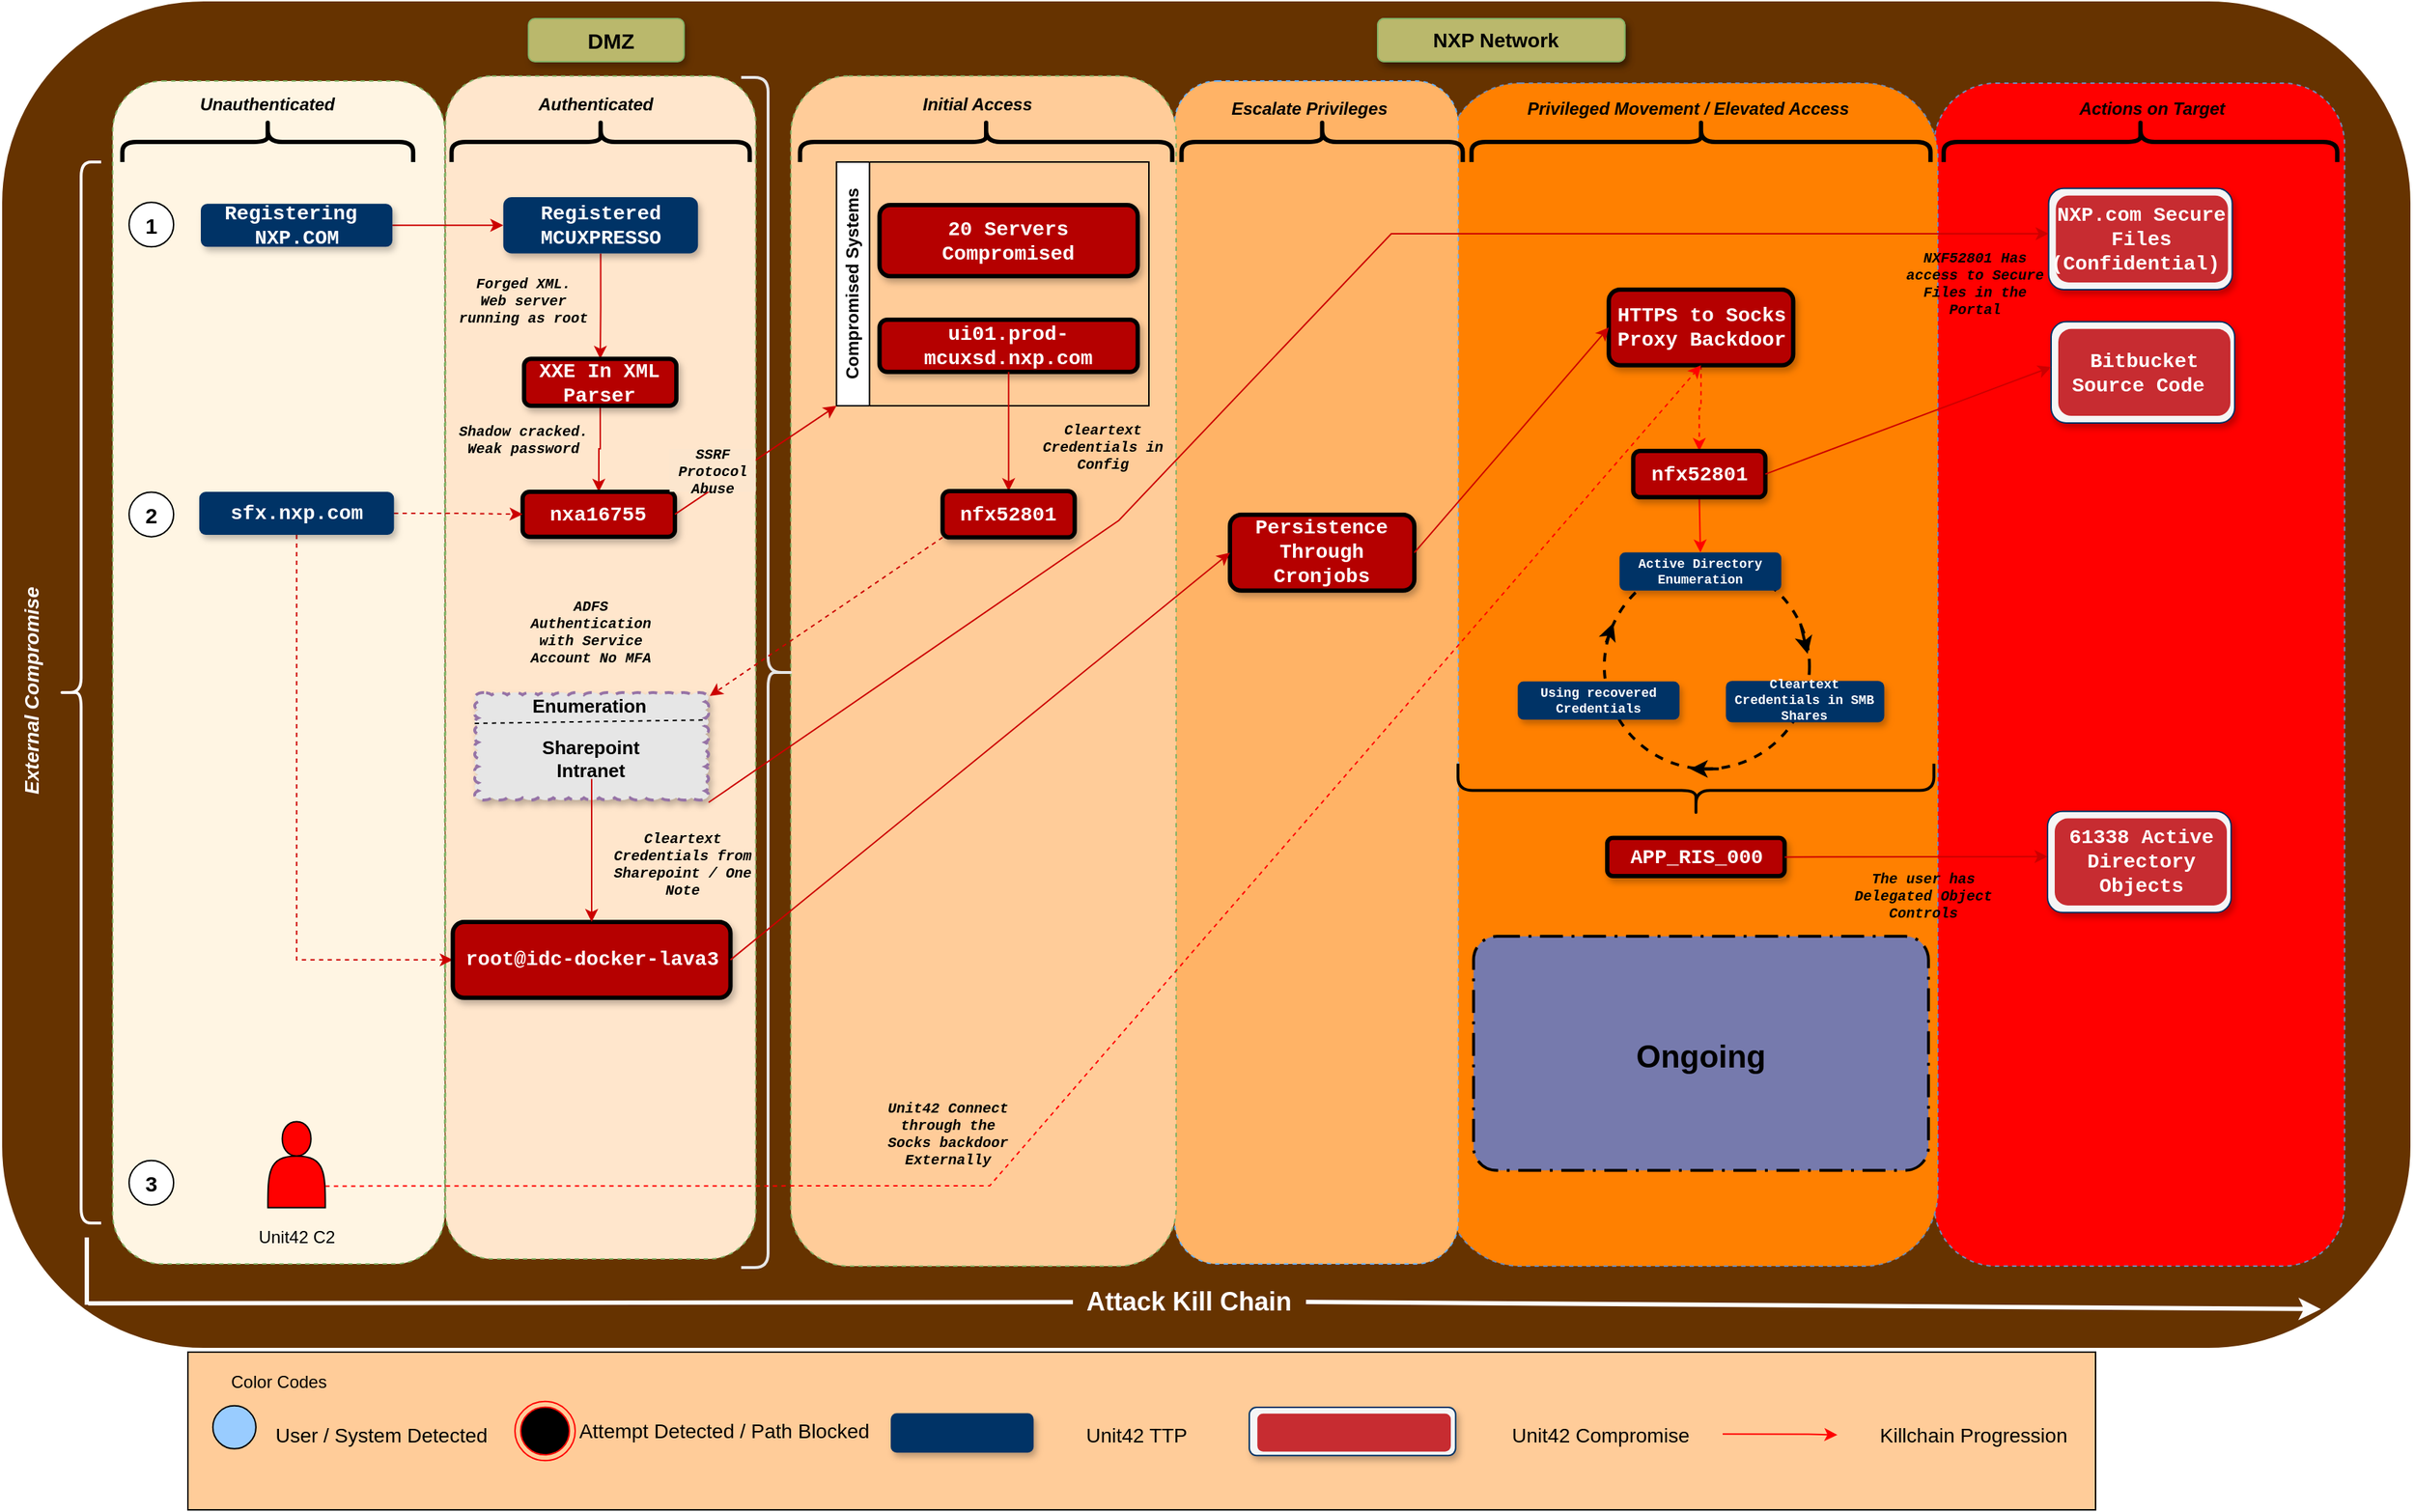 <mxfile version="24.7.12">
  <diagram name="Page-1" id="VZsBFgoTwhxXK-MUg72K">
    <mxGraphModel dx="3693" dy="-6797" grid="1" gridSize="10" guides="1" tooltips="1" connect="1" arrows="1" fold="1" page="1" pageScale="1" pageWidth="850" pageHeight="1100" math="0" shadow="0">
      <root>
        <mxCell id="0" />
        <mxCell id="1" parent="0" />
        <mxCell id="uX-lzGmGO70ofNnJfn6G-1" style="edgeStyle=none;rounded=0;html=1;exitX=0.5;exitY=1;dashed=1;endArrow=none;endFill=0;jettySize=auto;orthogonalLoop=1;strokeWidth=2;fontSize=10;" parent="1" edge="1">
          <mxGeometry relative="1" as="geometry">
            <mxPoint x="-333.7" y="8363.16" as="sourcePoint" />
            <mxPoint x="-333.7" y="8363.16" as="targetPoint" />
          </mxGeometry>
        </mxCell>
        <mxCell id="uX-lzGmGO70ofNnJfn6G-2" value="" style="rounded=1;whiteSpace=wrap;html=1;strokeColor=#FFFFFA;fillColor=#663300;fontColor=#000033;" parent="1" vertex="1">
          <mxGeometry x="-1638.99" y="8327.5" width="1680" height="940" as="geometry" />
        </mxCell>
        <mxCell id="uX-lzGmGO70ofNnJfn6G-3" value="" style="rounded=1;whiteSpace=wrap;html=1;dashed=1;glass=0;fillColor=#FF0000;strokeColor=#6c8ebf;fillStyle=solid;movable=0;resizable=0;rotatable=0;deletable=0;editable=0;locked=1;connectable=0;" parent="1" vertex="1">
          <mxGeometry x="-291.58" y="8385" width="286.2" height="825" as="geometry" />
        </mxCell>
        <mxCell id="uX-lzGmGO70ofNnJfn6G-4" value="" style="rounded=1;whiteSpace=wrap;html=1;dashed=1;glass=0;fillColor=#FF8000;strokeColor=#6c8ebf;fillStyle=solid;movable=0;resizable=0;rotatable=0;deletable=0;editable=0;locked=1;connectable=0;" parent="1" vertex="1">
          <mxGeometry x="-631.58" y="8385" width="342.6" height="825" as="geometry" />
        </mxCell>
        <mxCell id="uX-lzGmGO70ofNnJfn6G-5" value="" style="rounded=1;whiteSpace=wrap;html=1;dashed=1;glass=0;fillColor=#FFB366;strokeColor=#66B2FF;fillStyle=solid;movable=0;resizable=0;rotatable=0;deletable=0;editable=0;locked=1;connectable=0;" parent="1" vertex="1">
          <mxGeometry x="-821.09" y="8383.51" width="197.75" height="825" as="geometry" />
        </mxCell>
        <mxCell id="uX-lzGmGO70ofNnJfn6G-6" value="" style="rounded=1;whiteSpace=wrap;html=1;dashed=1;glass=0;fillColor=#FFCC99;strokeColor=#82b366;fillStyle=solid;movable=0;resizable=0;rotatable=0;deletable=0;editable=0;locked=1;connectable=0;" parent="1" vertex="1">
          <mxGeometry x="-1088.64" y="8380" width="268.64" height="830" as="geometry" />
        </mxCell>
        <mxCell id="uX-lzGmGO70ofNnJfn6G-7" value="" style="shape=curlyBracket;whiteSpace=wrap;html=1;rounded=1;shadow=0;glass=0;comic=0;labelBackgroundColor=none;strokeColor=#000000;strokeWidth=3;fillColor=none;gradientColor=none;fontFamily=Helvetica;fontSize=10;fontColor=#000000;align=left;rotation=90;size=0.535;movable=0;resizable=0;rotatable=0;deletable=0;editable=0;locked=1;connectable=0;" parent="1" vertex="1">
          <mxGeometry x="-733.22" y="8326.97" width="30" height="196.05" as="geometry" />
        </mxCell>
        <mxCell id="uX-lzGmGO70ofNnJfn6G-8" value="&lt;font&gt;&lt;span style=&quot;font-size: 12px ; line-height: 14.4px&quot;&gt;&lt;b&gt;&lt;i&gt;Initial Access&lt;/i&gt;&lt;/b&gt;&lt;/span&gt;&lt;/font&gt;" style="text;html=1;strokeColor=none;fillColor=none;align=center;verticalAlign=middle;whiteSpace=wrap;shadow=1;glass=0;comic=0;labelBackgroundColor=none;fontFamily=Helvetica;fontSize=10;fontColor=#000000;" parent="1" vertex="1">
          <mxGeometry x="-1014.66" y="8391.51" width="113" height="16" as="geometry" />
        </mxCell>
        <mxCell id="uX-lzGmGO70ofNnJfn6G-9" value="&lt;span style=&quot;font-size: 12px ; line-height: 14.4px&quot;&gt;&lt;b&gt;&lt;i&gt;Escalate Privileges&lt;/i&gt;&lt;/b&gt;&lt;/span&gt;" style="text;html=1;strokeColor=none;fillColor=none;align=center;verticalAlign=middle;whiteSpace=wrap;shadow=1;glass=0;comic=0;labelBackgroundColor=none;fontFamily=Helvetica;fontSize=10;fontColor=#000000;" parent="1" vertex="1">
          <mxGeometry x="-796.52" y="8395.12" width="140" height="16" as="geometry" />
        </mxCell>
        <mxCell id="uX-lzGmGO70ofNnJfn6G-10" value="" style="shape=curlyBracket;whiteSpace=wrap;html=1;rounded=1;shadow=0;glass=0;comic=0;labelBackgroundColor=none;strokeColor=#000000;strokeWidth=3;fillColor=none;gradientColor=none;fontFamily=Helvetica;fontSize=10;fontColor=#000000;align=left;rotation=90;size=0.535;movable=0;resizable=0;rotatable=0;deletable=0;editable=0;locked=1;connectable=0;" parent="1" vertex="1">
          <mxGeometry x="-162.71" y="8287.81" width="30" height="274.38" as="geometry" />
        </mxCell>
        <mxCell id="uX-lzGmGO70ofNnJfn6G-11" value="&lt;font style=&quot;font-size: 12px&quot;&gt;&lt;i&gt;&lt;b&gt;Actions on Target&lt;/b&gt;&lt;/i&gt;&lt;/font&gt;" style="text;html=1;strokeColor=none;fillColor=none;align=center;verticalAlign=middle;whiteSpace=wrap;shadow=1;glass=0;comic=0;labelBackgroundColor=none;fontFamily=Helvetica;fontSize=10;fontColor=#000000;" parent="1" vertex="1">
          <mxGeometry x="-224.82" y="8395.12" width="171" height="16" as="geometry" />
        </mxCell>
        <mxCell id="uX-lzGmGO70ofNnJfn6G-12" value="&lt;span style=&quot;font-size: 12px ; line-height: 14.4px&quot;&gt;&lt;b&gt;&lt;i&gt;Privileged Movement / Elevated Access&lt;/i&gt;&lt;/b&gt;&lt;/span&gt;" style="text;html=1;strokeColor=none;fillColor=none;align=center;verticalAlign=middle;whiteSpace=wrap;shadow=1;glass=0;comic=0;labelBackgroundColor=none;fontFamily=Helvetica;fontSize=10;fontColor=#000000;" parent="1" vertex="1">
          <mxGeometry x="-658.29" y="8395.12" width="390" height="16" as="geometry" />
        </mxCell>
        <mxCell id="uX-lzGmGO70ofNnJfn6G-13" value="" style="shape=curlyBracket;whiteSpace=wrap;html=1;rounded=1;shadow=0;glass=0;comic=0;labelBackgroundColor=none;strokeWidth=3;fontFamily=Helvetica;fontSize=10;align=left;rotation=90;size=0.535;fillStyle=solid;fillColor=#FFFFFF;movable=0;resizable=0;rotatable=0;deletable=0;editable=0;locked=1;connectable=0;" parent="1" vertex="1">
          <mxGeometry x="-469.09" y="8265" width="30" height="320" as="geometry" />
        </mxCell>
        <mxCell id="uX-lzGmGO70ofNnJfn6G-14" value="" style="shape=curlyBracket;whiteSpace=wrap;html=1;rounded=1;shadow=0;glass=0;comic=0;labelBackgroundColor=none;strokeColor=#000000;strokeWidth=3;fillColor=#000000;gradientColor=default;fontFamily=Helvetica;fontSize=10;fontColor=#000000;align=left;rotation=90;size=0.535;movable=0;resizable=0;rotatable=0;deletable=0;editable=0;locked=1;connectable=0;" parent="1" vertex="1">
          <mxGeometry x="-967.48" y="8295.27" width="30" height="259.48" as="geometry" />
        </mxCell>
        <mxCell id="uX-lzGmGO70ofNnJfn6G-17" value="" style="rounded=1;whiteSpace=wrap;html=1;dashed=1;glass=0;fillColor=#FFF5E3;strokeColor=#82b366;fillStyle=solid;movable=0;resizable=0;rotatable=0;deletable=0;editable=0;locked=1;connectable=0;" parent="1" vertex="1">
          <mxGeometry x="-1561.43" y="8383.51" width="231.43" height="825" as="geometry" />
        </mxCell>
        <mxCell id="uX-lzGmGO70ofNnJfn6G-18" value="&lt;font&gt;&lt;span style=&quot;font-size: 12px ; line-height: 14.4px&quot;&gt;&lt;b&gt;&lt;i&gt;Unauthenticated&lt;/i&gt;&lt;/b&gt;&lt;/span&gt;&lt;/font&gt;" style="text;html=1;strokeColor=none;fillColor=none;align=center;verticalAlign=middle;whiteSpace=wrap;shadow=1;glass=0;comic=0;labelBackgroundColor=none;fontFamily=Helvetica;fontSize=10;fontColor=#000000;" parent="1" vertex="1">
          <mxGeometry x="-1509.83" y="8391.51" width="113" height="16" as="geometry" />
        </mxCell>
        <mxCell id="uX-lzGmGO70ofNnJfn6G-19" value="" style="shape=curlyBracket;whiteSpace=wrap;html=1;rounded=1;shadow=0;glass=0;comic=0;labelBackgroundColor=none;strokeColor=#000000;strokeWidth=3;fillColor=#000000;gradientColor=default;fontFamily=Helvetica;fontSize=10;fontColor=#000000;align=left;rotation=90;size=0.535;movable=0;resizable=0;rotatable=0;deletable=0;editable=0;locked=1;connectable=0;" parent="1" vertex="1">
          <mxGeometry x="-1468.33" y="8323.63" width="30" height="202.75" as="geometry" />
        </mxCell>
        <mxCell id="uX-lzGmGO70ofNnJfn6G-20" value="&lt;span style=&quot;color: rgba(0, 0, 0, 0); font-family: monospace; font-size: 0px; text-align: start; text-wrap: nowrap;&quot;&gt;%3CmxGraphModel%3E%3Croot%3E%3CmxCell%20id%3D%220%22%2F%3E%3CmxCell%20id%3D%221%22%20parent%3D%220%22%2F%3E%3CmxCell%20id%3D%222%22%20value%3D%22%26lt%3Bfont%20color%3D%26quot%3B%23fcfcfc%26quot%3B%26gt%3B3%20Servers%20Compromised%26lt%3B%2Ffont%26gt%3B%22%20style%3D%22rounded%3D1%3BwhiteSpace%3Dwrap%3Bhtml%3D1%3Bglass%3D0%3Bshadow%3D1%3BstrokeWidth%3D3%3BperimeterSpacing%3D0%3BfontFamily%3DCourier%20New%3BfontSize%3D10%3BfontStyle%3D1%3BfillColor%3D%23B50000%3Bmovable%3D1%3Bresizable%3D1%3Brotatable%3D1%3Bdeletable%3D1%3Beditable%3D1%3Blocked%3D0%3Bconnectable%3D1%3B%22%20vertex%3D%221%22%20parent%3D%221%22%3E%3CmxGeometry%20x%3D%22-593.95%22%20y%3D%228906.84%22%20width%3D%22106.19%22%20height%3D%2231.32%22%20as%3D%22geometry%22%2F%3E%3C%2FmxCell%3E%3C%2Froot%3E%3C%2FmxGraphModel%3E&lt;/span&gt;" style="rounded=1;whiteSpace=wrap;html=1;dashed=1;glass=0;fillColor=#FFE6CC;strokeColor=#82b366;fillStyle=solid;movable=0;resizable=0;rotatable=0;deletable=0;editable=0;locked=1;connectable=0;" parent="1" vertex="1">
          <mxGeometry x="-1329.35" y="8380" width="216.2" height="825" as="geometry" />
        </mxCell>
        <mxCell id="uX-lzGmGO70ofNnJfn6G-21" value="" style="shape=curlyBracket;whiteSpace=wrap;html=1;rounded=1;shadow=0;glass=0;comic=0;labelBackgroundColor=none;strokeColor=#000000;strokeWidth=3;fillColor=#000000;gradientColor=default;fontFamily=Helvetica;fontSize=10;fontColor=#000000;align=left;rotation=90;size=0.535;movable=0;resizable=0;rotatable=0;deletable=0;editable=0;locked=1;connectable=0;" parent="1" vertex="1">
          <mxGeometry x="-1236.25" y="8321.07" width="30" height="207.88" as="geometry" />
        </mxCell>
        <mxCell id="uX-lzGmGO70ofNnJfn6G-22" value="&lt;font&gt;&lt;span style=&quot;font-size: 12px ; line-height: 14.4px&quot;&gt;&lt;b&gt;&lt;i&gt;Authenticated&lt;/i&gt;&lt;/b&gt;&lt;/span&gt;&lt;/font&gt;" style="text;html=1;strokeColor=none;fillColor=none;align=center;verticalAlign=middle;whiteSpace=wrap;shadow=1;glass=0;comic=0;labelBackgroundColor=none;fontFamily=Helvetica;fontSize=10;fontColor=#000000;" parent="1" vertex="1">
          <mxGeometry x="-1281.26" y="8391.51" width="113" height="16" as="geometry" />
        </mxCell>
        <mxCell id="uX-lzGmGO70ofNnJfn6G-23" value="" style="group;fillColor=#BAB86C;strokeColor=#BAB86C;rounded=1;shadow=1;glass=0;" parent="1" vertex="1" connectable="0">
          <mxGeometry x="-679.48" y="8340" width="172.27" height="30" as="geometry" />
        </mxCell>
        <mxCell id="uX-lzGmGO70ofNnJfn6G-24" value="" style="rounded=1;whiteSpace=wrap;html=1;fillColor=#BAB86C;strokeColor=#82b366;shadow=1;" parent="uX-lzGmGO70ofNnJfn6G-23" vertex="1">
          <mxGeometry width="172.27" height="30" as="geometry" />
        </mxCell>
        <mxCell id="uX-lzGmGO70ofNnJfn6G-25" value="&lt;font style=&quot;font-size: 14px;&quot;&gt;NXP Network&lt;/font&gt;" style="text;html=1;strokeColor=none;fillColor=none;align=center;verticalAlign=middle;whiteSpace=wrap;rounded=0;fontStyle=1;shadow=0;glass=0;" parent="uX-lzGmGO70ofNnJfn6G-23" vertex="1">
          <mxGeometry x="8.25" width="147.85" height="30" as="geometry" />
        </mxCell>
        <mxCell id="uX-lzGmGO70ofNnJfn6G-26" value="" style="group;shadow=1;" parent="1" vertex="1" connectable="0">
          <mxGeometry x="-1310.25" y="8340" width="108.49" height="30" as="geometry" />
        </mxCell>
        <mxCell id="uX-lzGmGO70ofNnJfn6G-27" value="" style="group" parent="uX-lzGmGO70ofNnJfn6G-26" vertex="1" connectable="0">
          <mxGeometry x="38.68" width="108.49" height="30" as="geometry" />
        </mxCell>
        <mxCell id="uX-lzGmGO70ofNnJfn6G-28" value="" style="rounded=1;whiteSpace=wrap;html=1;fillColor=#BAB86C;strokeColor=#82b366;shadow=1;" parent="uX-lzGmGO70ofNnJfn6G-27" vertex="1">
          <mxGeometry width="108.49" height="30" as="geometry" />
        </mxCell>
        <mxCell id="uX-lzGmGO70ofNnJfn6G-29" value="&lt;font style=&quot;font-size: 15px;&quot;&gt;DMZ&lt;/font&gt;" style="text;html=1;strokeColor=none;fillColor=none;align=center;verticalAlign=middle;whiteSpace=wrap;rounded=0;fontStyle=1;fontSize=15;" parent="uX-lzGmGO70ofNnJfn6G-27" vertex="1">
          <mxGeometry x="27.63" width="60" height="30" as="geometry" />
        </mxCell>
        <mxCell id="uX-lzGmGO70ofNnJfn6G-32" value="" style="shape=curlyBracket;whiteSpace=wrap;html=1;rounded=1;shadow=0;glass=0;comic=0;labelBackgroundColor=none;strokeColor=#FCFCFC;strokeWidth=2;fillColor=#f5f5f5;gradientColor=#000000;fontFamily=Helvetica;fontSize=10;fontColor=#FCFCFC;align=left;rotation=0;size=0.535;" parent="1" vertex="1">
          <mxGeometry x="-1599.48" y="8440" width="30" height="740" as="geometry" />
        </mxCell>
        <mxCell id="uX-lzGmGO70ofNnJfn6G-33" value="&lt;span style=&quot;font-size: 14px; line-height: 14.4px;&quot;&gt;&lt;span style=&quot;font-size: 14px;&quot;&gt;&lt;i style=&quot;font-size: 14px;&quot;&gt;External Compromise&lt;br style=&quot;font-size: 14px;&quot;&gt;&lt;/i&gt;&lt;/span&gt;&lt;/span&gt;" style="text;html=1;strokeColor=none;fillColor=none;align=center;verticalAlign=middle;whiteSpace=wrap;shadow=1;glass=0;comic=0;labelBackgroundColor=none;fontFamily=Helvetica;fontSize=14;fontColor=#FCFCFC;rotation=-90;fontStyle=1" parent="1" vertex="1">
          <mxGeometry x="-1700" y="8800.37" width="164.48" height="16" as="geometry" />
        </mxCell>
        <mxCell id="uX-lzGmGO70ofNnJfn6G-34" value="" style="endArrow=none;html=1;rounded=0;strokeColor=#FCFCFC;strokeWidth=3;" parent="1" target="uX-lzGmGO70ofNnJfn6G-36" edge="1">
          <mxGeometry width="50" height="50" relative="1" as="geometry">
            <mxPoint x="-1578.48" y="9236" as="sourcePoint" />
            <mxPoint x="-881.97" y="9240" as="targetPoint" />
          </mxGeometry>
        </mxCell>
        <mxCell id="uX-lzGmGO70ofNnJfn6G-35" value="" style="endArrow=classic;html=1;rounded=0;strokeColor=#FCFCFC;strokeWidth=3;exitX=1;exitY=0.5;exitDx=0;exitDy=0;endFill=1;" parent="1" source="uX-lzGmGO70ofNnJfn6G-36" edge="1">
          <mxGeometry width="50" height="50" relative="1" as="geometry">
            <mxPoint x="-766.97" y="9240" as="sourcePoint" />
            <mxPoint x="-21.97" y="9240" as="targetPoint" />
          </mxGeometry>
        </mxCell>
        <mxCell id="uX-lzGmGO70ofNnJfn6G-36" value="Attack Kill Chain" style="text;html=1;strokeColor=none;fillColor=none;align=center;verticalAlign=middle;whiteSpace=wrap;rounded=0;fontColor=#FFFFFF;fontSize=18;strokeWidth=2;fontStyle=1" parent="1" vertex="1">
          <mxGeometry x="-891.97" y="9220" width="162.49" height="30" as="geometry" />
        </mxCell>
        <mxCell id="uX-lzGmGO70ofNnJfn6G-37" value="" style="endArrow=none;html=1;rounded=0;strokeColor=#FCFCFC;strokeWidth=3;" parent="1" edge="1">
          <mxGeometry width="50" height="50" relative="1" as="geometry">
            <mxPoint x="-1579.48" y="9190" as="sourcePoint" />
            <mxPoint x="-1579.48" y="9237" as="targetPoint" />
          </mxGeometry>
        </mxCell>
        <mxCell id="uX-lzGmGO70ofNnJfn6G-39" value="" style="shape=curlyBracket;whiteSpace=wrap;html=1;rounded=1;flipH=1;labelPosition=right;verticalLabelPosition=middle;align=left;verticalAlign=middle;strokeWidth=2;gradientColor=none;fillColor=#FF0000;strokeColor=#E6E6E6;movable=0;resizable=0;rotatable=0;deletable=0;editable=0;locked=1;connectable=0;" parent="1" vertex="1">
          <mxGeometry x="-1123.25" y="8381.01" width="37.51" height="830" as="geometry" />
        </mxCell>
        <mxCell id="uX-lzGmGO70ofNnJfn6G-56" value="" style="group" parent="1" vertex="1" connectable="0">
          <mxGeometry x="-1310" y="8810" width="230" height="160" as="geometry" />
        </mxCell>
        <mxCell id="uX-lzGmGO70ofNnJfn6G-57" value="" style="whiteSpace=wrap;html=1;shape=mxgraph.basic.cloud_rect;shadow=1;dashed=1;strokeWidth=2;fontSize=11;align=left;labelBackgroundColor=#ffffff;fillStyle=auto;fillColor=#E6E6E6;strokeColor=#9673a6;" parent="uX-lzGmGO70ofNnJfn6G-56" vertex="1">
          <mxGeometry x="0.94" y="0.011" width="163.08" height="74.989" as="geometry" />
        </mxCell>
        <mxCell id="uX-lzGmGO70ofNnJfn6G-58" value="Enumeration" style="text;html=1;strokeColor=none;fillColor=none;align=center;verticalAlign=middle;whiteSpace=wrap;rounded=0;shadow=1;dashed=1;fontSize=13;fontColor=#000000;fontStyle=1" parent="uX-lzGmGO70ofNnJfn6G-56" vertex="1">
          <mxGeometry x="60.5" width="40" height="18.749" as="geometry" />
        </mxCell>
        <mxCell id="uX-lzGmGO70ofNnJfn6G-59" value="" style="endArrow=none;dashed=1;html=1;fontSize=11;fontColor=#949494;entryX=0.98;entryY=0.255;entryDx=0;entryDy=0;entryPerimeter=0;exitX=0.016;exitY=0.156;exitDx=0;exitDy=0;exitPerimeter=0;" parent="uX-lzGmGO70ofNnJfn6G-56" target="uX-lzGmGO70ofNnJfn6G-57" edge="1">
          <mxGeometry width="50" height="50" relative="1" as="geometry">
            <mxPoint x="0.94" y="21.518" as="sourcePoint" />
            <mxPoint x="139.68" y="20.862" as="targetPoint" />
          </mxGeometry>
        </mxCell>
        <mxCell id="uX-lzGmGO70ofNnJfn6G-61" value="Sharepoint Intranet" style="text;html=1;strokeColor=none;fillColor=none;align=center;verticalAlign=middle;whiteSpace=wrap;rounded=0;fontSize=13;fontStyle=1" parent="uX-lzGmGO70ofNnJfn6G-56" vertex="1">
          <mxGeometry x="52.48" y="32.142" width="60" height="28.124" as="geometry" />
        </mxCell>
        <mxCell id="uX-lzGmGO70ofNnJfn6G-73" value="" style="ellipse;whiteSpace=wrap;html=1;aspect=fixed;rounded=1;shadow=0;glass=0;comic=1;labelBackgroundColor=none;strokeColor=#000000;strokeWidth=2;fillColor=none;gradientColor=none;fontFamily=Helvetica;fontSize=36;fontColor=#000000;align=right;dashed=1;" parent="1" vertex="1">
          <mxGeometry x="-521.52" y="8720.18" width="143.06" height="143.06" as="geometry" />
        </mxCell>
        <mxCell id="uX-lzGmGO70ofNnJfn6G-74" value="&lt;b style=&quot;font-size: 9px;&quot;&gt;Cleartext Credentials in SMB Shares&lt;br style=&quot;font-size: 9px;&quot;&gt;&lt;/b&gt;" style="rounded=1;whiteSpace=wrap;html=1;fillColor=#003366;strokeColor=none;glass=0;shadow=1;strokeWidth=3;perimeterSpacing=0;gradientColor=none;fontFamily=Courier New;fontSize=9;fontStyle=0;fontColor=#FFFFFF;" parent="1" vertex="1">
          <mxGeometry x="-436.75" y="8801.88" width="110.44" height="28.86" as="geometry" />
        </mxCell>
        <mxCell id="uX-lzGmGO70ofNnJfn6G-75" value="&lt;b style=&quot;font-size: 9px;&quot;&gt;Using recovered Credentials&lt;/b&gt;&lt;b style=&quot;font-size: 9px;&quot;&gt;&lt;br style=&quot;font-size: 9px;&quot;&gt;&lt;/b&gt;" style="rounded=1;whiteSpace=wrap;html=1;fillColor=#003366;strokeColor=none;glass=0;shadow=1;strokeWidth=3;perimeterSpacing=0;gradientColor=none;fontFamily=Courier New;fontSize=9;fontStyle=0;fontColor=#FFFFFF;" parent="1" vertex="1">
          <mxGeometry x="-581.85" y="8802.31" width="112.76" height="26.59" as="geometry" />
        </mxCell>
        <mxCell id="uX-lzGmGO70ofNnJfn6G-76" value="" style="endArrow=classic;html=1;strokeWidth=2;rounded=0;endFill=1;startArrow=none;startFill=0;entryX=0.371;entryY=0.993;entryDx=0;entryDy=0;entryPerimeter=0;" parent="1" edge="1">
          <mxGeometry width="50" height="50" relative="1" as="geometry">
            <mxPoint x="-441.7" y="8863.31" as="sourcePoint" />
            <mxPoint x="-461.685" y="8863.239" as="targetPoint" />
          </mxGeometry>
        </mxCell>
        <mxCell id="uX-lzGmGO70ofNnJfn6G-77" value="Ongoing" style="rounded=1;arcSize=10;dashed=1;gradientColor=none;dashPattern=8 3 1 3;strokeWidth=2;sketch=0;glass=0;shadow=0;fillColor=#767AAD;fontSize=22;fontStyle=1" parent="1" vertex="1">
          <mxGeometry x="-612.66" y="8980" width="317.15" height="163.27" as="geometry" />
        </mxCell>
        <mxCell id="uX-lzGmGO70ofNnJfn6G-79" value="" style="endArrow=classic;html=1;strokeWidth=2;rounded=0;endFill=1;startArrow=none;startFill=0;exitX=0.956;exitY=0.291;exitPerimeter=0;exitDx=0;exitDy=0;entryX=0.991;entryY=0.439;entryDx=0;entryDy=0;entryPerimeter=0;" parent="1" source="uX-lzGmGO70ofNnJfn6G-73" target="uX-lzGmGO70ofNnJfn6G-73" edge="1">
          <mxGeometry width="50" height="50" relative="1" as="geometry">
            <mxPoint x="-382.971" y="8762.315" as="sourcePoint" />
            <mxPoint x="-381.97" y="8782.2" as="targetPoint" />
          </mxGeometry>
        </mxCell>
        <mxCell id="uX-lzGmGO70ofNnJfn6G-80" value="" style="endArrow=classic;html=1;strokeWidth=2;rounded=0;endFill=1;startArrow=none;startFill=0;entryX=0.044;entryY=0.289;entryDx=0;entryDy=0;entryPerimeter=0;exitX=0.009;exitY=0.385;exitDx=0;exitDy=0;exitPerimeter=0;" parent="1" source="uX-lzGmGO70ofNnJfn6G-73" target="uX-lzGmGO70ofNnJfn6G-73" edge="1">
          <mxGeometry width="50" height="50" relative="1" as="geometry">
            <mxPoint x="-521.117" y="8775.178" as="sourcePoint" />
            <mxPoint x="-513.795" y="8762.312" as="targetPoint" />
          </mxGeometry>
        </mxCell>
        <mxCell id="uX-lzGmGO70ofNnJfn6G-81" value="&lt;b style=&quot;border-color: var(--border-color);&quot;&gt;Active Directory Enumeration&lt;/b&gt;&lt;b style=&quot;font-size: 9px;&quot;&gt;&lt;br style=&quot;font-size: 9px;&quot;&gt;&lt;/b&gt;" style="rounded=1;whiteSpace=wrap;html=1;fillColor=#003366;strokeColor=none;glass=0;shadow=1;strokeWidth=3;perimeterSpacing=0;gradientColor=none;fontFamily=Courier New;fontSize=9;fontStyle=0;fontColor=#FFFFFF;" parent="1" vertex="1">
          <mxGeometry x="-510.88" y="8712.31" width="112.76" height="26.59" as="geometry" />
        </mxCell>
        <mxCell id="uX-lzGmGO70ofNnJfn6G-82" value="" style="shape=curlyBracket;whiteSpace=wrap;html=1;rounded=1;flipH=1;labelPosition=right;verticalLabelPosition=middle;align=left;verticalAlign=middle;strokeWidth=2;gradientColor=none;fillColor=#FF0000;strokeColor=#000000;rotation=90;" parent="1" vertex="1">
          <mxGeometry x="-476.14" y="8712.31" width="37.05" height="331.8" as="geometry" />
        </mxCell>
        <mxCell id="uX-lzGmGO70ofNnJfn6G-98" value="" style="group;movable=1;resizable=1;rotatable=1;deletable=1;editable=1;locked=0;connectable=1;" parent="1" vertex="1" connectable="0">
          <mxGeometry x="-211.71" y="8476.95" width="128" height="52" as="geometry" />
        </mxCell>
        <mxCell id="uX-lzGmGO70ofNnJfn6G-99" value="" style="rounded=1;whiteSpace=wrap;html=1;fillColor=#f5f5f5;strokeColor=#003366;glass=0;shadow=1;strokeWidth=1;perimeterSpacing=0;fontFamily=Courier New;fontSize=10;fontStyle=1;fontColor=#000000;align=center;labelPosition=center;verticalLabelPosition=bottom;verticalAlign=top;" parent="uX-lzGmGO70ofNnJfn6G-98" vertex="1">
          <mxGeometry y="-18.571" width="128" height="70.571" as="geometry" />
        </mxCell>
        <mxCell id="uX-lzGmGO70ofNnJfn6G-100" value="&lt;font style=&quot;font-size: 14px;&quot;&gt;NXP.com Secure Files (Confidential)&amp;nbsp;&lt;/font&gt;" style="rounded=1;whiteSpace=wrap;html=1;fillColor=#C72C31;strokeColor=none;glass=0;shadow=0;strokeWidth=3;perimeterSpacing=0;gradientColor=none;fontFamily=Courier New;fontSize=11;fontStyle=1;fontColor=#FFFFFF;" parent="uX-lzGmGO70ofNnJfn6G-98" vertex="1">
          <mxGeometry x="5" y="-13.619" width="120" height="60.667" as="geometry" />
        </mxCell>
        <mxCell id="uX-lzGmGO70ofNnJfn6G-116" value="" style="group" parent="1" vertex="1" connectable="0">
          <mxGeometry x="-1508.99" y="9270" width="1349.61" height="110" as="geometry" />
        </mxCell>
        <mxCell id="uX-lzGmGO70ofNnJfn6G-117" value="" style="rounded=0;whiteSpace=wrap;html=1;fillColor=#FFCC99;fontColor=#FFCC99;" parent="uX-lzGmGO70ofNnJfn6G-116" vertex="1">
          <mxGeometry width="1329.995" height="110" as="geometry" />
        </mxCell>
        <mxCell id="uX-lzGmGO70ofNnJfn6G-118" value="Color Codes" style="text;html=1;strokeColor=none;fillColor=none;align=center;verticalAlign=middle;whiteSpace=wrap;rounded=0;" parent="uX-lzGmGO70ofNnJfn6G-116" vertex="1">
          <mxGeometry x="23.025" width="81.401" height="41.25" as="geometry" />
        </mxCell>
        <mxCell id="uX-lzGmGO70ofNnJfn6G-119" value="" style="ellipse;whiteSpace=wrap;html=1;aspect=fixed;fillColor=#99CCFF;" parent="uX-lzGmGO70ofNnJfn6G-116" vertex="1">
          <mxGeometry x="17.406" y="37.414" width="30.0" height="30.0" as="geometry" />
        </mxCell>
        <mxCell id="uX-lzGmGO70ofNnJfn6G-120" value="User / System Detected" style="text;html=1;strokeColor=none;fillColor=none;align=center;verticalAlign=middle;whiteSpace=wrap;rounded=0;fontSize=14;" parent="uX-lzGmGO70ofNnJfn6G-116" vertex="1">
          <mxGeometry x="59.25" y="33.962" width="152.029" height="48.125" as="geometry" />
        </mxCell>
        <mxCell id="uX-lzGmGO70ofNnJfn6G-121" value="" style="ellipse;html=1;shape=endState;fillColor=#000000;strokeColor=#ff0000;movable=1;resizable=1;rotatable=1;deletable=1;editable=1;locked=0;connectable=1;" parent="uX-lzGmGO70ofNnJfn6G-116" vertex="1">
          <mxGeometry x="228" y="34.38" width="42" height="41.25" as="geometry" />
        </mxCell>
        <mxCell id="uX-lzGmGO70ofNnJfn6G-122" value="Attempt Detected / Path Blocked" style="text;html=1;strokeColor=none;fillColor=none;align=center;verticalAlign=middle;whiteSpace=wrap;rounded=0;fontColor=#000000;fontSize=14;" parent="uX-lzGmGO70ofNnJfn6G-116" vertex="1">
          <mxGeometry x="269.998" y="17.188" width="208.459" height="75.625" as="geometry" />
        </mxCell>
        <mxCell id="uX-lzGmGO70ofNnJfn6G-123" value="" style="whiteSpace=wrap;html=1;fontSize=10;fontFamily=Courier New;fillColor=#003366;strokeColor=none;fontColor=#FFFFFF;rounded=1;glass=0;shadow=1;strokeWidth=3;gradientColor=none;fontStyle=1;" parent="uX-lzGmGO70ofNnJfn6G-116" vertex="1">
          <mxGeometry x="489.994" y="42.625" width="99.639" height="27.5" as="geometry" />
        </mxCell>
        <mxCell id="uX-lzGmGO70ofNnJfn6G-124" value="Unit42 TTP" style="text;html=1;strokeColor=none;fillColor=none;align=center;verticalAlign=middle;whiteSpace=wrap;rounded=0;fontColor=#000000;fontSize=14;" parent="uX-lzGmGO70ofNnJfn6G-116" vertex="1">
          <mxGeometry x="599.993" y="37.4" width="123.237" height="41.25" as="geometry" />
        </mxCell>
        <mxCell id="uX-lzGmGO70ofNnJfn6G-125" value="&lt;font color=&quot;#000000&quot; style=&quot;font-size: 14px;&quot;&gt;Unit42 Compromise&lt;/font&gt;" style="text;html=1;strokeColor=none;fillColor=none;align=center;verticalAlign=middle;whiteSpace=wrap;rounded=0;fontColor=#ffffff;fontSize=14;" parent="uX-lzGmGO70ofNnJfn6G-116" vertex="1">
          <mxGeometry x="899.999" y="37.414" width="169.612" height="41.25" as="geometry" />
        </mxCell>
        <mxCell id="uX-lzGmGO70ofNnJfn6G-126" value="" style="group" parent="uX-lzGmGO70ofNnJfn6G-116" vertex="1" connectable="0">
          <mxGeometry x="739.998" y="38.486" width="143.835" height="33.591" as="geometry" />
        </mxCell>
        <mxCell id="uX-lzGmGO70ofNnJfn6G-127" value="" style="rounded=1;whiteSpace=wrap;html=1;fillColor=#f5f5f5;strokeColor=#003366;glass=0;shadow=1;strokeWidth=1;perimeterSpacing=0;fontFamily=Courier New;fontSize=10;fontStyle=1;fontColor=#000000;align=center;labelPosition=center;verticalLabelPosition=bottom;verticalAlign=top;" parent="uX-lzGmGO70ofNnJfn6G-126" vertex="1">
          <mxGeometry width="143.835" height="33.591" as="geometry" />
        </mxCell>
        <mxCell id="uX-lzGmGO70ofNnJfn6G-128" value="" style="rounded=1;whiteSpace=wrap;html=1;fillColor=#C72C31;strokeColor=none;glass=0;shadow=0;strokeWidth=3;perimeterSpacing=0;gradientColor=none;fontFamily=Courier New;fontSize=11;fontStyle=1;fontColor=#FFFFFF;" parent="uX-lzGmGO70ofNnJfn6G-126" vertex="1">
          <mxGeometry x="5.619" y="4.414" width="134.845" height="26.427" as="geometry" />
        </mxCell>
        <mxCell id="uX-lzGmGO70ofNnJfn6G-129" style="edgeStyle=orthogonalEdgeStyle;rounded=0;orthogonalLoop=1;jettySize=auto;html=1;exitX=1;exitY=0.5;exitDx=0;exitDy=0;strokeColor=#FF0000;" parent="uX-lzGmGO70ofNnJfn6G-116" edge="1">
          <mxGeometry relative="1" as="geometry">
            <mxPoint x="1069.996" y="57.186" as="sourcePoint" />
            <mxPoint x="1149.996" y="57.75" as="targetPoint" />
            <Array as="points">
              <mxPoint x="1129.996" y="57.75" />
              <mxPoint x="1129.996" y="57.75" />
            </Array>
          </mxGeometry>
        </mxCell>
        <mxCell id="uX-lzGmGO70ofNnJfn6G-130" value="&lt;font color=&quot;#000000&quot;&gt;Killchain Progression&lt;/font&gt;" style="text;html=1;strokeColor=none;fillColor=none;align=center;verticalAlign=middle;whiteSpace=wrap;rounded=0;fontColor=#ffffff;fontSize=14;" parent="uX-lzGmGO70ofNnJfn6G-116" vertex="1">
          <mxGeometry x="1160.388" y="37.414" width="169.612" height="41.25" as="geometry" />
        </mxCell>
        <mxCell id="uX-lzGmGO70ofNnJfn6G-164" style="edgeStyle=orthogonalEdgeStyle;rounded=0;orthogonalLoop=1;jettySize=auto;html=1;entryX=0;entryY=0.5;entryDx=0;entryDy=0;strokeColor=#CC0000;" parent="1" source="uX-lzGmGO70ofNnJfn6G-161" target="uX-lzGmGO70ofNnJfn6G-162" edge="1">
          <mxGeometry relative="1" as="geometry" />
        </mxCell>
        <mxCell id="uX-lzGmGO70ofNnJfn6G-161" value="&lt;font style=&quot;font-size: 14px;&quot;&gt;Registering&amp;nbsp;&lt;/font&gt;&lt;div style=&quot;font-size: 14px;&quot;&gt;&lt;font style=&quot;font-size: 14px;&quot;&gt;NXP.COM&lt;/font&gt;&lt;/div&gt;" style="rounded=1;whiteSpace=wrap;html=1;fillColor=#003366;strokeColor=none;glass=0;shadow=1;strokeWidth=3;perimeterSpacing=0;gradientColor=none;fontFamily=Courier New;fontSize=10;fontStyle=1;fontColor=#FFFFFF;" parent="1" vertex="1">
          <mxGeometry x="-1500" y="8469.15" width="133.59" height="30" as="geometry" />
        </mxCell>
        <mxCell id="uX-lzGmGO70ofNnJfn6G-166" style="edgeStyle=orthogonalEdgeStyle;rounded=0;orthogonalLoop=1;jettySize=auto;html=1;exitX=0.5;exitY=1;exitDx=0;exitDy=0;strokeColor=#CC0000;" parent="1" source="uX-lzGmGO70ofNnJfn6G-162" target="uX-lzGmGO70ofNnJfn6G-163" edge="1">
          <mxGeometry relative="1" as="geometry" />
        </mxCell>
        <mxCell id="uX-lzGmGO70ofNnJfn6G-162" value="&lt;font style=&quot;font-size: 14px;&quot;&gt;Registered&lt;/font&gt;&lt;div style=&quot;font-size: 14px;&quot;&gt;&lt;font style=&quot;font-size: 14px;&quot;&gt;MCUXPRESSO&lt;/font&gt;&lt;/div&gt;" style="rounded=1;whiteSpace=wrap;html=1;fillColor=#003366;strokeColor=none;glass=0;shadow=1;strokeWidth=3;perimeterSpacing=0;gradientColor=none;fontFamily=Courier New;fontSize=10;fontStyle=1;fontColor=#FFFFFF;" parent="1" vertex="1">
          <mxGeometry x="-1289.12" y="8464.52" width="135.75" height="39.25" as="geometry" />
        </mxCell>
        <mxCell id="uX-lzGmGO70ofNnJfn6G-169" style="edgeStyle=orthogonalEdgeStyle;rounded=0;orthogonalLoop=1;jettySize=auto;html=1;exitX=0.5;exitY=1;exitDx=0;exitDy=0;entryX=0.5;entryY=0;entryDx=0;entryDy=0;strokeColor=#CC0000;" parent="1" source="uX-lzGmGO70ofNnJfn6G-163" target="uX-lzGmGO70ofNnJfn6G-167" edge="1">
          <mxGeometry relative="1" as="geometry" />
        </mxCell>
        <mxCell id="uX-lzGmGO70ofNnJfn6G-163" value="&lt;font style=&quot;font-size: 14px;&quot; color=&quot;#fcfcfc&quot;&gt;XXE In XML Parser&lt;/font&gt;" style="rounded=1;whiteSpace=wrap;html=1;glass=0;shadow=1;strokeWidth=3;perimeterSpacing=0;fontFamily=Courier New;fontSize=10;fontStyle=1;fillColor=#B50000;movable=1;resizable=1;rotatable=1;deletable=1;editable=1;locked=0;connectable=1;" parent="1" vertex="1">
          <mxGeometry x="-1274.64" y="8577.25" width="106.19" height="32.75" as="geometry" />
        </mxCell>
        <mxCell id="uX-lzGmGO70ofNnJfn6G-167" value="&lt;font style=&quot;font-size: 14px;&quot; color=&quot;#fcfcfc&quot;&gt;nxa16755&lt;/font&gt;" style="rounded=1;whiteSpace=wrap;html=1;glass=0;shadow=1;strokeWidth=3;perimeterSpacing=0;fontFamily=Courier New;fontSize=10;fontStyle=1;fillColor=#B50000;movable=1;resizable=1;rotatable=1;deletable=1;editable=1;locked=0;connectable=1;" parent="1" vertex="1">
          <mxGeometry x="-1275.64" y="8670" width="106.19" height="31.32" as="geometry" />
        </mxCell>
        <mxCell id="uX-lzGmGO70ofNnJfn6G-168" value="&lt;b&gt;Forged XML.&lt;/b&gt;&lt;div&gt;&lt;b&gt;Web server running as root&lt;/b&gt;&lt;/div&gt;" style="text;html=1;align=center;verticalAlign=middle;whiteSpace=wrap;shadow=1;glass=0;comic=0;labelBackgroundColor=none;fontFamily=Courier New;fontSize=10;rotation=0;fontStyle=2;fontColor=#000000;" parent="1" vertex="1">
          <mxGeometry x="-1326" y="8518.38" width="101.57" height="36.37" as="geometry" />
        </mxCell>
        <mxCell id="uX-lzGmGO70ofNnJfn6G-170" value="&lt;b&gt;Shadow cracked. Weak password&lt;/b&gt;" style="text;html=1;align=center;verticalAlign=middle;whiteSpace=wrap;shadow=1;glass=0;comic=0;labelBackgroundColor=none;fontFamily=Courier New;fontSize=10;rotation=0;fontStyle=2;fontColor=#000000;" parent="1" vertex="1">
          <mxGeometry x="-1326" y="8615.55" width="101.57" height="36.37" as="geometry" />
        </mxCell>
        <mxCell id="uX-lzGmGO70ofNnJfn6G-175" style="edgeStyle=orthogonalEdgeStyle;rounded=0;orthogonalLoop=1;jettySize=auto;html=1;exitX=1;exitY=0.5;exitDx=0;exitDy=0;entryX=0;entryY=0.5;entryDx=0;entryDy=0;strokeColor=#CC0000;dashed=1;" parent="1" source="uX-lzGmGO70ofNnJfn6G-171" target="uX-lzGmGO70ofNnJfn6G-167" edge="1">
          <mxGeometry relative="1" as="geometry" />
        </mxCell>
        <mxCell id="uX-lzGmGO70ofNnJfn6G-203" style="edgeStyle=orthogonalEdgeStyle;rounded=0;orthogonalLoop=1;jettySize=auto;html=1;exitX=0.5;exitY=1;exitDx=0;exitDy=0;entryX=0;entryY=0.5;entryDx=0;entryDy=0;strokeColor=#CC0000;curved=0;dashed=1;" parent="1" source="uX-lzGmGO70ofNnJfn6G-171" target="uX-lzGmGO70ofNnJfn6G-202" edge="1">
          <mxGeometry relative="1" as="geometry" />
        </mxCell>
        <mxCell id="uX-lzGmGO70ofNnJfn6G-171" value="&lt;font style=&quot;font-size: 14px;&quot;&gt;sfx.nxp.com&lt;/font&gt;" style="rounded=1;whiteSpace=wrap;html=1;fillColor=#003366;strokeColor=none;glass=0;shadow=1;strokeWidth=3;perimeterSpacing=0;gradientColor=none;fontFamily=Courier New;fontSize=10;fontStyle=1;fontColor=#FFFFFF;" parent="1" vertex="1">
          <mxGeometry x="-1501.08" y="8669.995" width="135.75" height="30" as="geometry" />
        </mxCell>
        <mxCell id="uX-lzGmGO70ofNnJfn6G-177" value="Compromised Systems" style="swimlane;horizontal=0;whiteSpace=wrap;html=1;" parent="1" vertex="1">
          <mxGeometry x="-1056.79" y="8440" width="217.8" height="170" as="geometry" />
        </mxCell>
        <mxCell id="uX-lzGmGO70ofNnJfn6G-178" value="&lt;p style=&quot;margin: 0in;&quot;&gt;&lt;font style=&quot;font-size: 14px;&quot;&gt;ui01.prod-mcuxsd.nxp.com&lt;/font&gt;&lt;br&gt;&lt;/p&gt;" style="rounded=1;whiteSpace=wrap;html=1;glass=0;shadow=1;strokeWidth=3;perimeterSpacing=0;fontFamily=Courier New;fontSize=10;fontStyle=1;fillColor=#B50000;movable=1;resizable=1;rotatable=1;deletable=1;editable=1;locked=0;connectable=1;align=center;fontColor=#FFFFFF;" parent="uX-lzGmGO70ofNnJfn6G-177" vertex="1">
          <mxGeometry x="30" y="110" width="180" height="36.35" as="geometry" />
        </mxCell>
        <mxCell id="uX-lzGmGO70ofNnJfn6G-179" value="&lt;p style=&quot;margin: 0in;&quot;&gt;&lt;font face=&quot;Courier New&quot; style=&quot;font-size: 14px;&quot;&gt;20 Servers Compromised&lt;/font&gt;&lt;/p&gt;" style="rounded=1;whiteSpace=wrap;html=1;glass=0;shadow=1;strokeWidth=3;perimeterSpacing=0;fontFamily=Courier New;fontSize=10;fontStyle=1;fillColor=#B50000;movable=1;resizable=1;rotatable=1;deletable=1;editable=1;locked=0;connectable=1;align=center;fontColor=#FFFFFF;" parent="uX-lzGmGO70ofNnJfn6G-177" vertex="1">
          <mxGeometry x="30" y="30.0" width="180" height="49.62" as="geometry" />
        </mxCell>
        <mxCell id="uX-lzGmGO70ofNnJfn6G-180" value="" style="endArrow=classic;html=1;rounded=0;entryX=0;entryY=1;entryDx=0;entryDy=0;strokeColor=#CC0000;exitX=1;exitY=0.5;exitDx=0;exitDy=0;" parent="1" source="uX-lzGmGO70ofNnJfn6G-167" target="uX-lzGmGO70ofNnJfn6G-177" edge="1">
          <mxGeometry width="50" height="50" relative="1" as="geometry">
            <mxPoint x="-1170" y="8640" as="sourcePoint" />
            <mxPoint x="-1067.59" y="8553.68" as="targetPoint" />
          </mxGeometry>
        </mxCell>
        <mxCell id="uX-lzGmGO70ofNnJfn6G-186" value="&lt;b style=&quot;font-family: &amp;quot;Courier New&amp;quot;; font-size: 10px; font-style: italic;&quot;&gt;SSRF&lt;/b&gt;&lt;div style=&quot;font-family: &amp;quot;Courier New&amp;quot;; font-size: 10px; font-style: italic;&quot;&gt;&lt;b&gt;Protocol Abuse&lt;/b&gt;&lt;/div&gt;" style="rounded=0;whiteSpace=wrap;html=1;fillColor=#fce6ce;strokeColor=none;" parent="1" vertex="1">
          <mxGeometry x="-1173.15" y="8640" width="60" height="30" as="geometry" />
        </mxCell>
        <mxCell id="uX-lzGmGO70ofNnJfn6G-194" style="edgeStyle=orthogonalEdgeStyle;rounded=0;orthogonalLoop=1;jettySize=auto;html=1;exitX=0.5;exitY=1;exitDx=0;exitDy=0;entryX=0.5;entryY=0;entryDx=0;entryDy=0;strokeColor=#CC0000;" parent="1" source="uX-lzGmGO70ofNnJfn6G-197" edge="1">
          <mxGeometry relative="1" as="geometry">
            <mxPoint x="-938.025" y="8689.7" as="targetPoint" />
          </mxGeometry>
        </mxCell>
        <mxCell id="uX-lzGmGO70ofNnJfn6G-195" value="&lt;b&gt;Cleartext Credentials in Config&lt;/b&gt;" style="text;html=1;align=center;verticalAlign=middle;whiteSpace=wrap;shadow=1;glass=0;comic=0;labelBackgroundColor=none;fontFamily=Courier New;fontSize=10;rotation=0;fontStyle=2;fontColor=#000000;" parent="1" vertex="1">
          <mxGeometry x="-921.57" y="8621.13" width="101.57" height="36.37" as="geometry" />
        </mxCell>
        <mxCell id="uX-lzGmGO70ofNnJfn6G-199" value="" style="edgeStyle=orthogonalEdgeStyle;rounded=0;orthogonalLoop=1;jettySize=auto;html=1;exitX=0.5;exitY=1;exitDx=0;exitDy=0;entryX=0.5;entryY=0;entryDx=0;entryDy=0;strokeColor=#CC0000;" parent="1" source="uX-lzGmGO70ofNnJfn6G-178" target="uX-lzGmGO70ofNnJfn6G-197" edge="1">
          <mxGeometry relative="1" as="geometry">
            <mxPoint x="-937" y="8586" as="sourcePoint" />
            <mxPoint x="-938.025" y="8689.7" as="targetPoint" />
          </mxGeometry>
        </mxCell>
        <mxCell id="uX-lzGmGO70ofNnJfn6G-197" value="&lt;p style=&quot;margin: 0in;&quot;&gt;&lt;font face=&quot;Courier New&quot; style=&quot;&quot; color=&quot;#ffffff&quot;&gt;&lt;span style=&quot;font-size: 14px;&quot;&gt;nfx52801&lt;/span&gt;&lt;/font&gt;&lt;/p&gt;" style="rounded=1;whiteSpace=wrap;html=1;glass=0;shadow=1;strokeWidth=3;perimeterSpacing=0;fontFamily=Courier New;fontSize=10;fontStyle=1;fillColor=#B50000;movable=1;resizable=1;rotatable=1;deletable=1;editable=1;locked=0;connectable=1;align=center;" parent="1" vertex="1">
          <mxGeometry x="-982.84" y="8669.51" width="92.11" height="32.3" as="geometry" />
        </mxCell>
        <mxCell id="uX-lzGmGO70ofNnJfn6G-200" value="" style="endArrow=classic;html=1;rounded=0;entryX=1.005;entryY=0.032;entryDx=0;entryDy=0;strokeColor=#CC0000;exitX=0;exitY=1;exitDx=0;exitDy=0;entryPerimeter=0;dashed=1;" parent="1" source="uX-lzGmGO70ofNnJfn6G-197" target="uX-lzGmGO70ofNnJfn6G-57" edge="1">
          <mxGeometry width="50" height="50" relative="1" as="geometry">
            <mxPoint x="-930" y="8858.66" as="sourcePoint" />
            <mxPoint x="-828.59" y="8726.34" as="targetPoint" />
          </mxGeometry>
        </mxCell>
        <mxCell id="uX-lzGmGO70ofNnJfn6G-201" value="&lt;b&gt;ADFS Authentication with Service Account No MFA&lt;/b&gt;" style="text;html=1;align=center;verticalAlign=middle;whiteSpace=wrap;shadow=1;glass=0;comic=0;labelBackgroundColor=none;fontFamily=Courier New;fontSize=10;rotation=0;fontStyle=2;fontColor=#000000;" parent="1" vertex="1">
          <mxGeometry x="-1278.77" y="8750" width="101.57" height="36.37" as="geometry" />
        </mxCell>
        <mxCell id="uX-lzGmGO70ofNnJfn6G-207" value="&lt;b&gt;Cleartext Credentials from Sharepoint / One Note&lt;/b&gt;" style="text;html=1;align=center;verticalAlign=middle;whiteSpace=wrap;shadow=1;glass=0;comic=0;labelBackgroundColor=none;fontFamily=Courier New;fontSize=10;rotation=0;fontStyle=2;fontColor=#000000;" parent="1" vertex="1">
          <mxGeometry x="-1214.72" y="8911.41" width="101.57" height="36.37" as="geometry" />
        </mxCell>
        <mxCell id="uX-lzGmGO70ofNnJfn6G-202" value="&lt;p style=&quot;margin: 0in;&quot;&gt;&lt;font face=&quot;Courier New&quot; style=&quot;&quot; color=&quot;#ffffff&quot;&gt;&lt;span style=&quot;font-size: 14px;&quot;&gt;root@&lt;/span&gt;&lt;/font&gt;&lt;span style=&quot;background-color: initial; font-size: 14px;&quot;&gt;&lt;font color=&quot;#ffffff&quot;&gt;idc-docker-lava3&lt;/font&gt;&lt;/span&gt;&lt;/p&gt;" style="rounded=1;whiteSpace=wrap;html=1;glass=0;shadow=1;strokeWidth=3;perimeterSpacing=0;fontFamily=Courier New;fontSize=10;fontStyle=1;fillColor=#B50000;movable=1;resizable=1;rotatable=1;deletable=1;editable=1;locked=0;connectable=1;align=center;" parent="1" vertex="1">
          <mxGeometry x="-1324.3" y="8970" width="193.57" height="52.86" as="geometry" />
        </mxCell>
        <mxCell id="uX-lzGmGO70ofNnJfn6G-206" style="edgeStyle=orthogonalEdgeStyle;rounded=0;orthogonalLoop=1;jettySize=auto;html=1;entryX=0.5;entryY=0;entryDx=0;entryDy=0;strokeColor=#CC0000;" parent="1" source="uX-lzGmGO70ofNnJfn6G-61" target="uX-lzGmGO70ofNnJfn6G-202" edge="1">
          <mxGeometry relative="1" as="geometry" />
        </mxCell>
        <mxCell id="uX-lzGmGO70ofNnJfn6G-210" value="&lt;p style=&quot;margin: 0in;&quot;&gt;&lt;font color=&quot;#ffffff&quot;&gt;&lt;span style=&quot;font-size: 14px;&quot;&gt;Persistence Through Cronjobs&lt;/span&gt;&lt;/font&gt;&lt;/p&gt;" style="rounded=1;whiteSpace=wrap;html=1;glass=0;shadow=1;strokeWidth=3;perimeterSpacing=0;fontFamily=Courier New;fontSize=10;fontStyle=1;fillColor=#B50000;movable=1;resizable=1;rotatable=1;deletable=1;editable=1;locked=0;connectable=1;align=center;" parent="1" vertex="1">
          <mxGeometry x="-782.51" y="8686.04" width="128.57" height="52.86" as="geometry" />
        </mxCell>
        <mxCell id="uX-lzGmGO70ofNnJfn6G-211" value="" style="endArrow=classic;html=1;rounded=0;entryX=0;entryY=0.5;entryDx=0;entryDy=0;strokeColor=#CC0000;exitX=1;exitY=0.5;exitDx=0;exitDy=0;" parent="1" source="uX-lzGmGO70ofNnJfn6G-202" target="uX-lzGmGO70ofNnJfn6G-210" edge="1">
          <mxGeometry width="50" height="50" relative="1" as="geometry">
            <mxPoint x="-1025.51" y="8953.14" as="sourcePoint" />
            <mxPoint x="-913.51" y="8877.14" as="targetPoint" />
          </mxGeometry>
        </mxCell>
        <mxCell id="uX-lzGmGO70ofNnJfn6G-238" style="edgeStyle=orthogonalEdgeStyle;rounded=0;orthogonalLoop=1;jettySize=auto;html=1;exitX=0.5;exitY=1;exitDx=0;exitDy=0;entryX=0.5;entryY=0;entryDx=0;entryDy=0;strokeColor=#FF0000;dashed=1;" parent="1" source="uX-lzGmGO70ofNnJfn6G-212" target="uX-lzGmGO70ofNnJfn6G-237" edge="1">
          <mxGeometry relative="1" as="geometry" />
        </mxCell>
        <mxCell id="uX-lzGmGO70ofNnJfn6G-212" value="&lt;p style=&quot;margin: 0in;&quot;&gt;&lt;font color=&quot;#ffffff&quot;&gt;&lt;span style=&quot;font-size: 14px;&quot;&gt;HTTPS to Socks Proxy Backdoor&lt;/span&gt;&lt;/font&gt;&lt;/p&gt;" style="rounded=1;whiteSpace=wrap;html=1;glass=0;shadow=1;strokeWidth=3;perimeterSpacing=0;fontFamily=Courier New;fontSize=10;fontStyle=1;fillColor=#B50000;movable=1;resizable=1;rotatable=1;deletable=1;editable=1;locked=0;connectable=1;align=center;" parent="1" vertex="1">
          <mxGeometry x="-518.37" y="8528.95" width="128.57" height="52.86" as="geometry" />
        </mxCell>
        <mxCell id="uX-lzGmGO70ofNnJfn6G-213" value="" style="endArrow=classic;html=1;rounded=0;entryX=0;entryY=0.5;entryDx=0;entryDy=0;strokeColor=#CC0000;exitX=1;exitY=0.5;exitDx=0;exitDy=0;" parent="1" source="uX-lzGmGO70ofNnJfn6G-210" target="uX-lzGmGO70ofNnJfn6G-212" edge="1">
          <mxGeometry width="50" height="50" relative="1" as="geometry">
            <mxPoint x="-1088.64" y="9018.17" as="sourcePoint" />
            <mxPoint x="-739.64" y="8734.17" as="targetPoint" />
          </mxGeometry>
        </mxCell>
        <mxCell id="uX-lzGmGO70ofNnJfn6G-220" value="" style="shape=actor;whiteSpace=wrap;html=1;fillColor=#FF0000;" parent="1" vertex="1">
          <mxGeometry x="-1453.21" y="9109.2" width="40" height="60" as="geometry" />
        </mxCell>
        <mxCell id="uX-lzGmGO70ofNnJfn6G-223" value="Unit42 C2" style="text;html=1;align=center;verticalAlign=middle;whiteSpace=wrap;rounded=0;" parent="1" vertex="1">
          <mxGeometry x="-1463.21" y="9175" width="60" height="30" as="geometry" />
        </mxCell>
        <mxCell id="uX-lzGmGO70ofNnJfn6G-232" value="" style="endArrow=classic;html=1;rounded=0;exitX=1;exitY=0.75;exitDx=0;exitDy=0;entryX=0.5;entryY=1;entryDx=0;entryDy=0;movable=1;resizable=1;rotatable=1;deletable=1;editable=1;locked=0;connectable=1;strokeColor=#FF0000;dashed=1;" parent="1" source="uX-lzGmGO70ofNnJfn6G-220" target="uX-lzGmGO70ofNnJfn6G-212" edge="1">
          <mxGeometry relative="1" as="geometry">
            <mxPoint x="-890" y="8820" as="sourcePoint" />
            <mxPoint x="-790" y="8820" as="targetPoint" />
            <Array as="points">
              <mxPoint x="-950" y="9154" />
            </Array>
          </mxGeometry>
        </mxCell>
        <mxCell id="uX-lzGmGO70ofNnJfn6G-234" value="&lt;b&gt;Unit42 Connect through the Socks backdoor Externally&lt;/b&gt;" style="text;html=1;align=center;verticalAlign=middle;whiteSpace=wrap;shadow=1;glass=0;comic=0;labelBackgroundColor=none;fontFamily=Courier New;fontSize=10;rotation=0;fontStyle=2;fontColor=#000000;" parent="1" vertex="1">
          <mxGeometry x="-1030" y="9100" width="101.57" height="36.37" as="geometry" />
        </mxCell>
        <mxCell id="uX-lzGmGO70ofNnJfn6G-239" style="edgeStyle=orthogonalEdgeStyle;rounded=0;orthogonalLoop=1;jettySize=auto;html=1;exitX=0.5;exitY=1;exitDx=0;exitDy=0;entryX=0.5;entryY=0;entryDx=0;entryDy=0;strokeColor=#FF0000;" parent="1" source="uX-lzGmGO70ofNnJfn6G-237" target="uX-lzGmGO70ofNnJfn6G-81" edge="1">
          <mxGeometry relative="1" as="geometry" />
        </mxCell>
        <mxCell id="uX-lzGmGO70ofNnJfn6G-237" value="&lt;p style=&quot;margin: 0in;&quot;&gt;&lt;font face=&quot;Courier New&quot; style=&quot;&quot; color=&quot;#ffffff&quot;&gt;&lt;span style=&quot;font-size: 14px;&quot;&gt;nfx52801&lt;/span&gt;&lt;/font&gt;&lt;/p&gt;" style="rounded=1;whiteSpace=wrap;html=1;glass=0;shadow=1;strokeWidth=3;perimeterSpacing=0;fontFamily=Courier New;fontSize=10;fontStyle=1;fillColor=#B50000;movable=1;resizable=1;rotatable=1;deletable=1;editable=1;locked=0;connectable=1;align=center;" parent="1" vertex="1">
          <mxGeometry x="-501.33" y="8641.51" width="92.11" height="32.3" as="geometry" />
        </mxCell>
        <mxCell id="uX-lzGmGO70ofNnJfn6G-240" value="" style="group;movable=1;resizable=1;rotatable=1;deletable=1;editable=1;locked=0;connectable=1;" parent="1" vertex="1" connectable="0">
          <mxGeometry x="-210.0" y="8570" width="128" height="52" as="geometry" />
        </mxCell>
        <mxCell id="uX-lzGmGO70ofNnJfn6G-241" value="" style="rounded=1;whiteSpace=wrap;html=1;fillColor=#f5f5f5;strokeColor=#003366;glass=0;shadow=1;strokeWidth=1;perimeterSpacing=0;fontFamily=Courier New;fontSize=10;fontStyle=1;fontColor=#000000;align=center;labelPosition=center;verticalLabelPosition=bottom;verticalAlign=top;" parent="uX-lzGmGO70ofNnJfn6G-240" vertex="1">
          <mxGeometry y="-18.571" width="128" height="70.571" as="geometry" />
        </mxCell>
        <mxCell id="uX-lzGmGO70ofNnJfn6G-242" value="&lt;font style=&quot;font-size: 14px;&quot;&gt;Bitbucket Source Code&amp;nbsp;&lt;/font&gt;" style="rounded=1;whiteSpace=wrap;html=1;fillColor=#C72C31;strokeColor=none;glass=0;shadow=0;strokeWidth=3;perimeterSpacing=0;gradientColor=none;fontFamily=Courier New;fontSize=11;fontStyle=1;fontColor=#FFFFFF;" parent="uX-lzGmGO70ofNnJfn6G-240" vertex="1">
          <mxGeometry x="5" y="-13.619" width="120" height="60.667" as="geometry" />
        </mxCell>
        <mxCell id="uX-lzGmGO70ofNnJfn6G-244" value="" style="endArrow=classic;html=1;rounded=0;entryX=0;entryY=0.25;entryDx=0;entryDy=0;strokeColor=#CC0000;exitX=1;exitY=0.5;exitDx=0;exitDy=0;" parent="1" source="uX-lzGmGO70ofNnJfn6G-237" target="uX-lzGmGO70ofNnJfn6G-240" edge="1">
          <mxGeometry width="50" height="50" relative="1" as="geometry">
            <mxPoint x="-1121" y="9006" as="sourcePoint" />
            <mxPoint x="-770" y="8668" as="targetPoint" />
          </mxGeometry>
        </mxCell>
        <mxCell id="uX-lzGmGO70ofNnJfn6G-245" value="&lt;p style=&quot;margin: 0in;&quot;&gt;&lt;font face=&quot;Courier New&quot; style=&quot;&quot; color=&quot;#ffffff&quot;&gt;&lt;span style=&quot;font-size: 14px;&quot;&gt;APP_RIS_000&lt;/span&gt;&lt;/font&gt;&lt;/p&gt;" style="rounded=1;whiteSpace=wrap;html=1;glass=0;shadow=1;strokeWidth=3;perimeterSpacing=0;fontFamily=Courier New;fontSize=10;fontStyle=1;fillColor=#B50000;movable=1;resizable=1;rotatable=1;deletable=1;editable=1;locked=0;connectable=1;align=center;" parent="1" vertex="1">
          <mxGeometry x="-519.45" y="8911.41" width="123.67" height="26.56" as="geometry" />
        </mxCell>
        <mxCell id="uX-lzGmGO70ofNnJfn6G-246" value="" style="group;movable=1;resizable=1;rotatable=1;deletable=1;editable=1;locked=0;connectable=1;" parent="1" vertex="1" connectable="0">
          <mxGeometry x="-212.48" y="8911.41" width="128" height="52" as="geometry" />
        </mxCell>
        <mxCell id="uX-lzGmGO70ofNnJfn6G-247" value="" style="rounded=1;whiteSpace=wrap;html=1;fillColor=#f5f5f5;strokeColor=#003366;glass=0;shadow=1;strokeWidth=1;perimeterSpacing=0;fontFamily=Courier New;fontSize=10;fontStyle=1;fontColor=#000000;align=center;labelPosition=center;verticalLabelPosition=bottom;verticalAlign=top;" parent="uX-lzGmGO70ofNnJfn6G-246" vertex="1">
          <mxGeometry y="-18.571" width="128" height="70.571" as="geometry" />
        </mxCell>
        <mxCell id="uX-lzGmGO70ofNnJfn6G-248" value="&lt;span style=&quot;font-size: 14px;&quot;&gt;61338 Active Directory Objects&lt;/span&gt;" style="rounded=1;whiteSpace=wrap;html=1;fillColor=#C72C31;strokeColor=none;glass=0;shadow=0;strokeWidth=3;perimeterSpacing=0;gradientColor=none;fontFamily=Courier New;fontSize=11;fontStyle=1;fontColor=#FFFFFF;" parent="uX-lzGmGO70ofNnJfn6G-246" vertex="1">
          <mxGeometry x="5" y="-13.619" width="120" height="60.667" as="geometry" />
        </mxCell>
        <mxCell id="uX-lzGmGO70ofNnJfn6G-249" value="" style="endArrow=classic;html=1;rounded=0;entryX=0;entryY=0.25;entryDx=0;entryDy=0;strokeColor=#CC0000;exitX=1;exitY=0.5;exitDx=0;exitDy=0;" parent="1" source="uX-lzGmGO70ofNnJfn6G-245" target="uX-lzGmGO70ofNnJfn6G-246" edge="1">
          <mxGeometry width="50" height="50" relative="1" as="geometry">
            <mxPoint x="-370" y="8947.78" as="sourcePoint" />
            <mxPoint x="-171" y="8872.78" as="targetPoint" />
          </mxGeometry>
        </mxCell>
        <mxCell id="uX-lzGmGO70ofNnJfn6G-250" value="&lt;b&gt;The user has Delegated Object Controls&lt;/b&gt;" style="text;html=1;align=center;verticalAlign=middle;whiteSpace=wrap;shadow=1;glass=0;comic=0;labelBackgroundColor=none;fontFamily=Courier New;fontSize=10;rotation=0;fontStyle=2;fontColor=#000000;" parent="1" vertex="1">
          <mxGeometry x="-350" y="8933.63" width="101.57" height="36.37" as="geometry" />
        </mxCell>
        <mxCell id="uX-lzGmGO70ofNnJfn6G-252" value="" style="endArrow=classic;html=1;rounded=0;entryX=0;entryY=0.25;entryDx=0;entryDy=0;strokeColor=#CC0000;exitX=1;exitY=1.022;exitDx=0;exitDy=0;exitPerimeter=0;" parent="1" source="uX-lzGmGO70ofNnJfn6G-57" target="uX-lzGmGO70ofNnJfn6G-98" edge="1">
          <mxGeometry width="50" height="50" relative="1" as="geometry">
            <mxPoint x="-1121" y="9006" as="sourcePoint" />
            <mxPoint x="-770" y="8668" as="targetPoint" />
            <Array as="points">
              <mxPoint x="-860" y="8690" />
              <mxPoint x="-670" y="8490" />
            </Array>
          </mxGeometry>
        </mxCell>
        <mxCell id="uX-lzGmGO70ofNnJfn6G-253" value="&lt;b&gt;NXF52801 Has access to Secure Files in the Portal&lt;/b&gt;" style="text;html=1;align=center;verticalAlign=middle;whiteSpace=wrap;shadow=1;glass=0;comic=0;labelBackgroundColor=none;fontFamily=Courier New;fontSize=10;rotation=0;fontStyle=2;fontColor=#000000;" parent="1" vertex="1">
          <mxGeometry x="-314.05" y="8506.82" width="101.57" height="36.37" as="geometry" />
        </mxCell>
        <mxCell id="uX-lzGmGO70ofNnJfn6G-255" value="&lt;font style=&quot;font-size: 15px;&quot;&gt;&lt;b&gt;1&lt;/b&gt;&lt;/font&gt;" style="ellipse;whiteSpace=wrap;html=1;aspect=fixed;" parent="1" vertex="1">
          <mxGeometry x="-1550" y="8468.1" width="31.05" height="31.05" as="geometry" />
        </mxCell>
        <mxCell id="uX-lzGmGO70ofNnJfn6G-256" value="&lt;font style=&quot;font-size: 15px;&quot;&gt;&lt;b&gt;2&lt;/b&gt;&lt;/font&gt;" style="ellipse;whiteSpace=wrap;html=1;aspect=fixed;" parent="1" vertex="1">
          <mxGeometry x="-1550" y="8670.27" width="31.05" height="31.05" as="geometry" />
        </mxCell>
        <mxCell id="uX-lzGmGO70ofNnJfn6G-257" value="&lt;font style=&quot;font-size: 15px;&quot;&gt;&lt;b&gt;3&lt;/b&gt;&lt;/font&gt;" style="ellipse;whiteSpace=wrap;html=1;aspect=fixed;" parent="1" vertex="1">
          <mxGeometry x="-1550" y="9136.37" width="31.05" height="31.05" as="geometry" />
        </mxCell>
      </root>
    </mxGraphModel>
  </diagram>
</mxfile>
